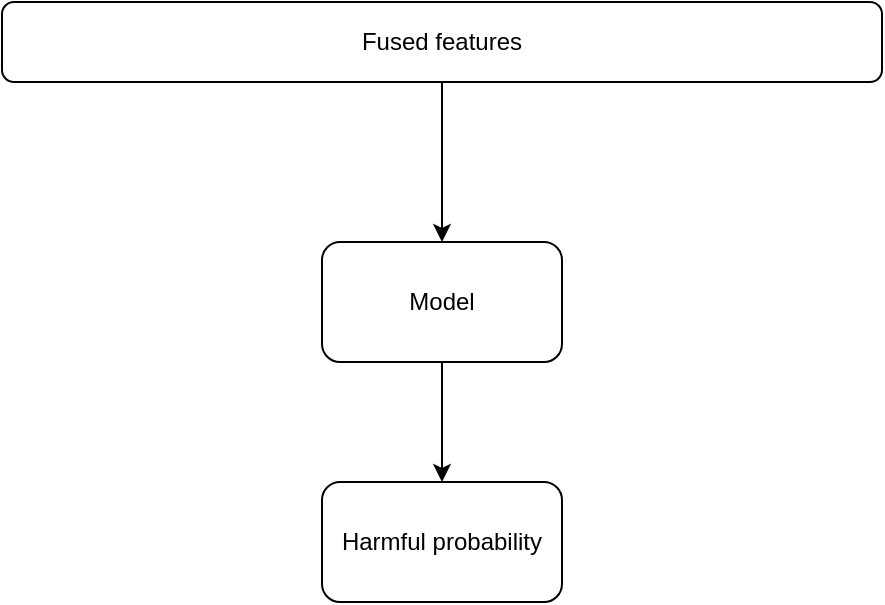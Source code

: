 <mxfile version="22.1.5" type="device">
  <diagram id="FiXUJnzLlhFP-MB1lQGa" name="Page-1">
    <mxGraphModel dx="882" dy="578" grid="1" gridSize="10" guides="1" tooltips="1" connect="1" arrows="1" fold="1" page="1" pageScale="1" pageWidth="850" pageHeight="1100" math="0" shadow="0">
      <root>
        <mxCell id="0" />
        <mxCell id="1" parent="0" />
        <mxCell id="LlVFD9Zg9ffbdlz43nOF-1" value="Harmful probability" style="rounded=1;whiteSpace=wrap;html=1;" vertex="1" parent="1">
          <mxGeometry x="240" y="280" width="120" height="60" as="geometry" />
        </mxCell>
        <mxCell id="LlVFD9Zg9ffbdlz43nOF-6" style="edgeStyle=orthogonalEdgeStyle;rounded=0;orthogonalLoop=1;jettySize=auto;html=1;exitX=0.5;exitY=1;exitDx=0;exitDy=0;entryX=0.5;entryY=0;entryDx=0;entryDy=0;" edge="1" parent="1" source="LlVFD9Zg9ffbdlz43nOF-2" target="LlVFD9Zg9ffbdlz43nOF-1">
          <mxGeometry relative="1" as="geometry" />
        </mxCell>
        <mxCell id="LlVFD9Zg9ffbdlz43nOF-2" value="Model" style="rounded=1;whiteSpace=wrap;html=1;" vertex="1" parent="1">
          <mxGeometry x="240" y="160" width="120" height="60" as="geometry" />
        </mxCell>
        <mxCell id="LlVFD9Zg9ffbdlz43nOF-5" style="edgeStyle=orthogonalEdgeStyle;rounded=0;orthogonalLoop=1;jettySize=auto;html=1;exitX=0.5;exitY=1;exitDx=0;exitDy=0;entryX=0.5;entryY=0;entryDx=0;entryDy=0;" edge="1" parent="1" source="LlVFD9Zg9ffbdlz43nOF-3" target="LlVFD9Zg9ffbdlz43nOF-2">
          <mxGeometry relative="1" as="geometry" />
        </mxCell>
        <mxCell id="LlVFD9Zg9ffbdlz43nOF-3" value="Fused features" style="rounded=1;whiteSpace=wrap;html=1;" vertex="1" parent="1">
          <mxGeometry x="80" y="40" width="440" height="40" as="geometry" />
        </mxCell>
      </root>
    </mxGraphModel>
  </diagram>
</mxfile>
